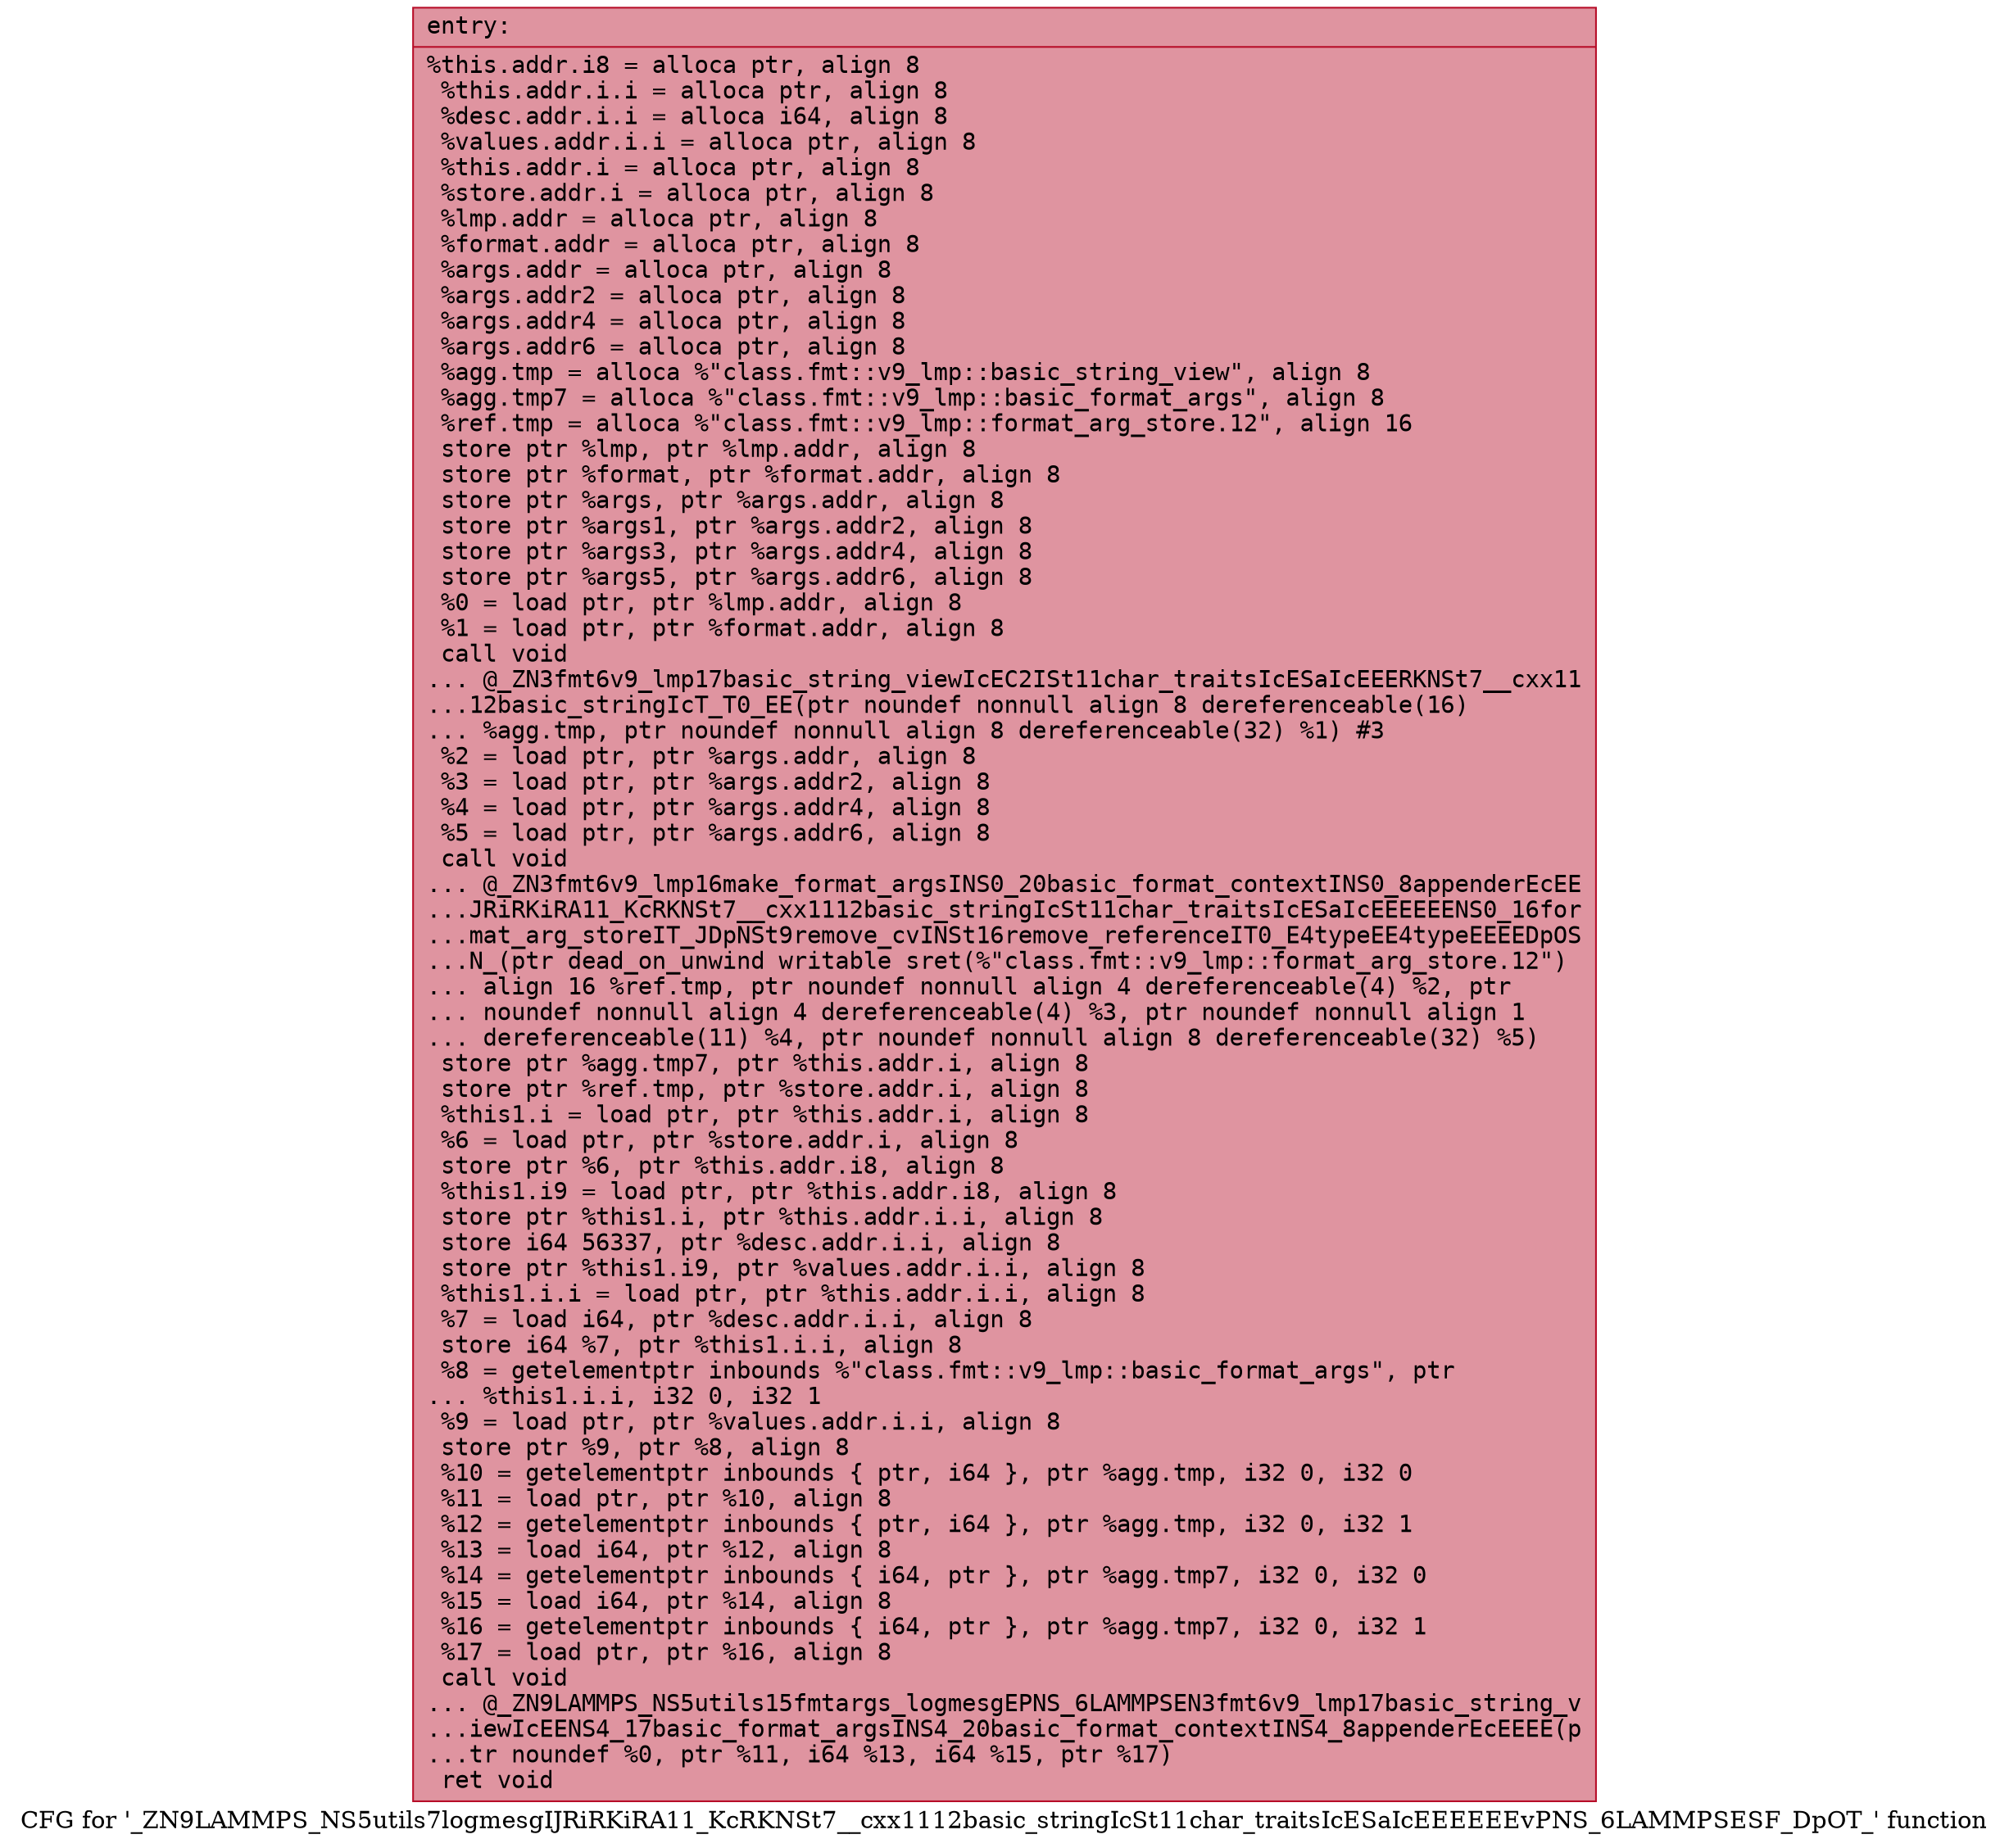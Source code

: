 digraph "CFG for '_ZN9LAMMPS_NS5utils7logmesgIJRiRKiRA11_KcRKNSt7__cxx1112basic_stringIcSt11char_traitsIcESaIcEEEEEEvPNS_6LAMMPSESF_DpOT_' function" {
	label="CFG for '_ZN9LAMMPS_NS5utils7logmesgIJRiRKiRA11_KcRKNSt7__cxx1112basic_stringIcSt11char_traitsIcESaIcEEEEEEvPNS_6LAMMPSESF_DpOT_' function";

	Node0x55f5731e7fa0 [shape=record,color="#b70d28ff", style=filled, fillcolor="#b70d2870" fontname="Courier",label="{entry:\l|  %this.addr.i8 = alloca ptr, align 8\l  %this.addr.i.i = alloca ptr, align 8\l  %desc.addr.i.i = alloca i64, align 8\l  %values.addr.i.i = alloca ptr, align 8\l  %this.addr.i = alloca ptr, align 8\l  %store.addr.i = alloca ptr, align 8\l  %lmp.addr = alloca ptr, align 8\l  %format.addr = alloca ptr, align 8\l  %args.addr = alloca ptr, align 8\l  %args.addr2 = alloca ptr, align 8\l  %args.addr4 = alloca ptr, align 8\l  %args.addr6 = alloca ptr, align 8\l  %agg.tmp = alloca %\"class.fmt::v9_lmp::basic_string_view\", align 8\l  %agg.tmp7 = alloca %\"class.fmt::v9_lmp::basic_format_args\", align 8\l  %ref.tmp = alloca %\"class.fmt::v9_lmp::format_arg_store.12\", align 16\l  store ptr %lmp, ptr %lmp.addr, align 8\l  store ptr %format, ptr %format.addr, align 8\l  store ptr %args, ptr %args.addr, align 8\l  store ptr %args1, ptr %args.addr2, align 8\l  store ptr %args3, ptr %args.addr4, align 8\l  store ptr %args5, ptr %args.addr6, align 8\l  %0 = load ptr, ptr %lmp.addr, align 8\l  %1 = load ptr, ptr %format.addr, align 8\l  call void\l... @_ZN3fmt6v9_lmp17basic_string_viewIcEC2ISt11char_traitsIcESaIcEEERKNSt7__cxx11\l...12basic_stringIcT_T0_EE(ptr noundef nonnull align 8 dereferenceable(16)\l... %agg.tmp, ptr noundef nonnull align 8 dereferenceable(32) %1) #3\l  %2 = load ptr, ptr %args.addr, align 8\l  %3 = load ptr, ptr %args.addr2, align 8\l  %4 = load ptr, ptr %args.addr4, align 8\l  %5 = load ptr, ptr %args.addr6, align 8\l  call void\l... @_ZN3fmt6v9_lmp16make_format_argsINS0_20basic_format_contextINS0_8appenderEcEE\l...JRiRKiRA11_KcRKNSt7__cxx1112basic_stringIcSt11char_traitsIcESaIcEEEEEENS0_16for\l...mat_arg_storeIT_JDpNSt9remove_cvINSt16remove_referenceIT0_E4typeEE4typeEEEEDpOS\l...N_(ptr dead_on_unwind writable sret(%\"class.fmt::v9_lmp::format_arg_store.12\")\l... align 16 %ref.tmp, ptr noundef nonnull align 4 dereferenceable(4) %2, ptr\l... noundef nonnull align 4 dereferenceable(4) %3, ptr noundef nonnull align 1\l... dereferenceable(11) %4, ptr noundef nonnull align 8 dereferenceable(32) %5)\l  store ptr %agg.tmp7, ptr %this.addr.i, align 8\l  store ptr %ref.tmp, ptr %store.addr.i, align 8\l  %this1.i = load ptr, ptr %this.addr.i, align 8\l  %6 = load ptr, ptr %store.addr.i, align 8\l  store ptr %6, ptr %this.addr.i8, align 8\l  %this1.i9 = load ptr, ptr %this.addr.i8, align 8\l  store ptr %this1.i, ptr %this.addr.i.i, align 8\l  store i64 56337, ptr %desc.addr.i.i, align 8\l  store ptr %this1.i9, ptr %values.addr.i.i, align 8\l  %this1.i.i = load ptr, ptr %this.addr.i.i, align 8\l  %7 = load i64, ptr %desc.addr.i.i, align 8\l  store i64 %7, ptr %this1.i.i, align 8\l  %8 = getelementptr inbounds %\"class.fmt::v9_lmp::basic_format_args\", ptr\l... %this1.i.i, i32 0, i32 1\l  %9 = load ptr, ptr %values.addr.i.i, align 8\l  store ptr %9, ptr %8, align 8\l  %10 = getelementptr inbounds \{ ptr, i64 \}, ptr %agg.tmp, i32 0, i32 0\l  %11 = load ptr, ptr %10, align 8\l  %12 = getelementptr inbounds \{ ptr, i64 \}, ptr %agg.tmp, i32 0, i32 1\l  %13 = load i64, ptr %12, align 8\l  %14 = getelementptr inbounds \{ i64, ptr \}, ptr %agg.tmp7, i32 0, i32 0\l  %15 = load i64, ptr %14, align 8\l  %16 = getelementptr inbounds \{ i64, ptr \}, ptr %agg.tmp7, i32 0, i32 1\l  %17 = load ptr, ptr %16, align 8\l  call void\l... @_ZN9LAMMPS_NS5utils15fmtargs_logmesgEPNS_6LAMMPSEN3fmt6v9_lmp17basic_string_v\l...iewIcEENS4_17basic_format_argsINS4_20basic_format_contextINS4_8appenderEcEEEE(p\l...tr noundef %0, ptr %11, i64 %13, i64 %15, ptr %17)\l  ret void\l}"];
}
